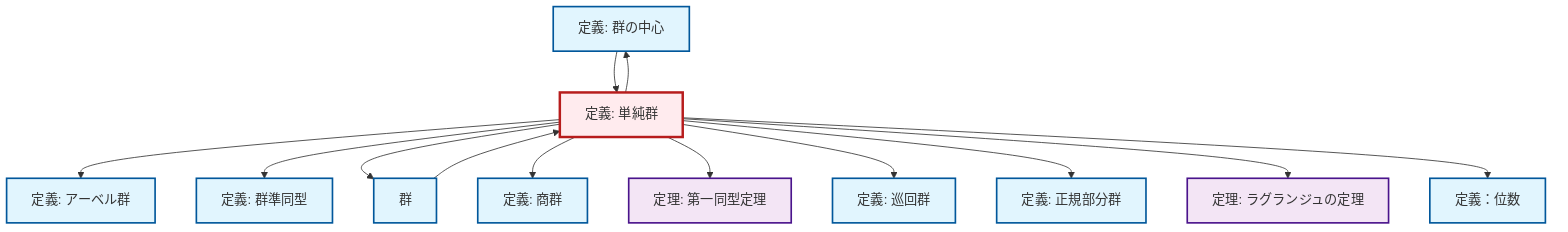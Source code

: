 graph TD
    classDef definition fill:#e1f5fe,stroke:#01579b,stroke-width:2px
    classDef theorem fill:#f3e5f5,stroke:#4a148c,stroke-width:2px
    classDef axiom fill:#fff3e0,stroke:#e65100,stroke-width:2px
    classDef example fill:#e8f5e9,stroke:#1b5e20,stroke-width:2px
    classDef current fill:#ffebee,stroke:#b71c1c,stroke-width:3px
    def-cyclic-group["定義: 巡回群"]:::definition
    thm-first-isomorphism["定理: 第一同型定理"]:::theorem
    def-center-of-group["定義: 群の中心"]:::definition
    def-quotient-group["定義: 商群"]:::definition
    def-simple-group["定義: 単純群"]:::definition
    def-normal-subgroup["定義: 正規部分群"]:::definition
    def-order["定義：位数"]:::definition
    thm-lagrange["定理: ラグランジュの定理"]:::theorem
    def-abelian-group["定義: アーベル群"]:::definition
    def-group["群"]:::definition
    def-homomorphism["定義: 群準同型"]:::definition
    def-simple-group --> def-abelian-group
    def-simple-group --> def-homomorphism
    def-simple-group --> def-group
    def-center-of-group --> def-simple-group
    def-simple-group --> def-quotient-group
    def-group --> def-simple-group
    def-simple-group --> def-center-of-group
    def-simple-group --> thm-first-isomorphism
    def-simple-group --> def-cyclic-group
    def-simple-group --> def-normal-subgroup
    def-simple-group --> thm-lagrange
    def-simple-group --> def-order
    class def-simple-group current